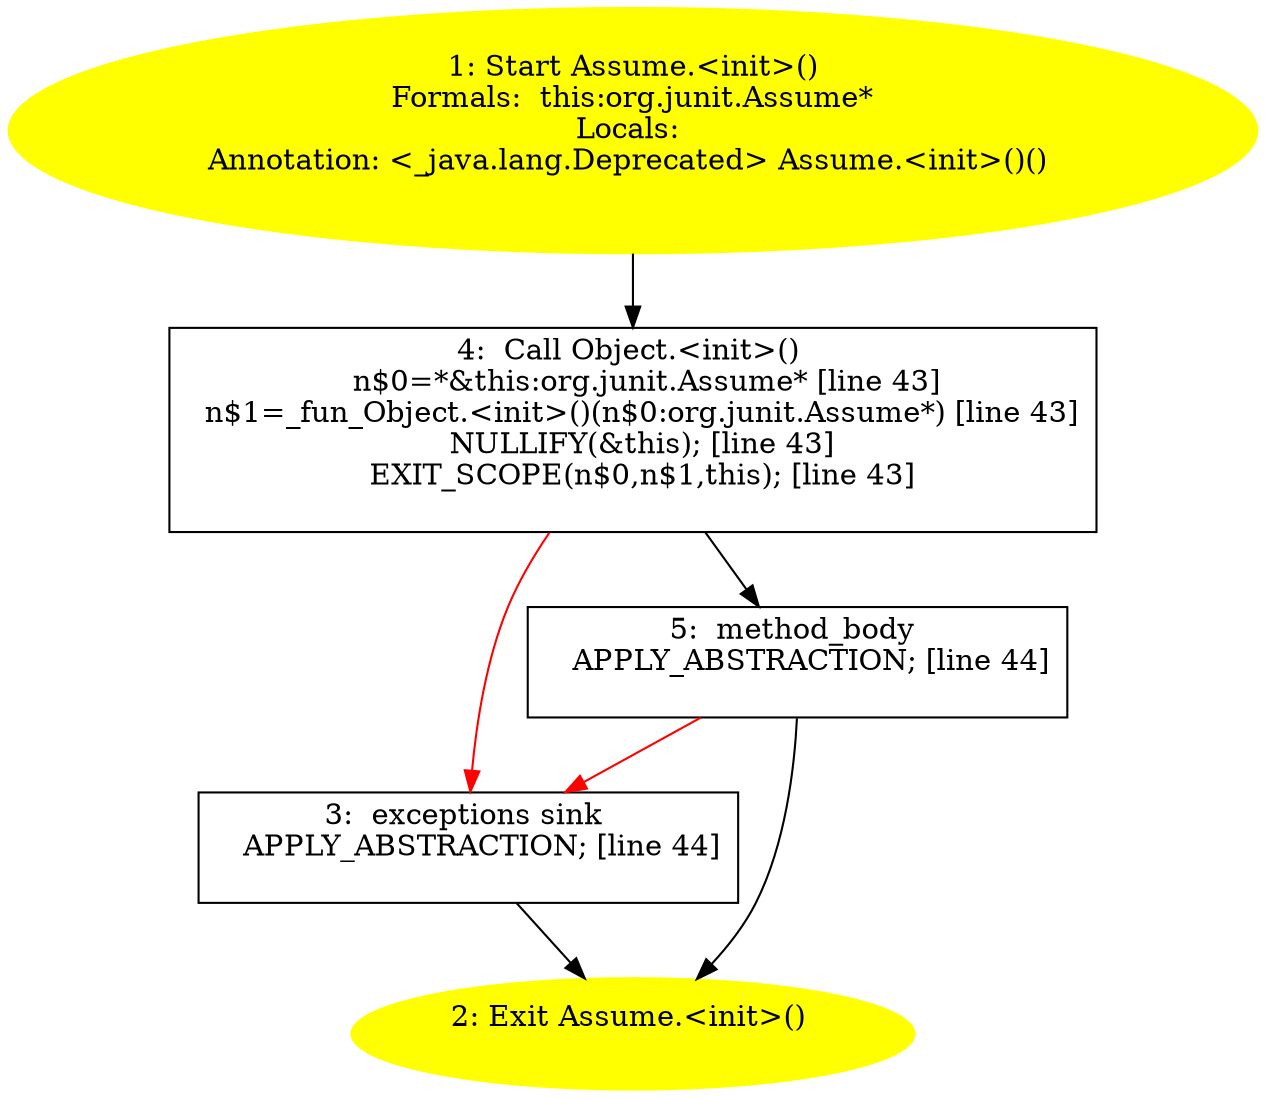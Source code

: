 /* @generated */
digraph cfg {
"org.junit.Assume.<init>().8521521d2692b614b9354e087d802bba_1" [label="1: Start Assume.<init>()\nFormals:  this:org.junit.Assume*\nLocals: \nAnnotation: <_java.lang.Deprecated> Assume.<init>()() \n  " color=yellow style=filled]
	

	 "org.junit.Assume.<init>().8521521d2692b614b9354e087d802bba_1" -> "org.junit.Assume.<init>().8521521d2692b614b9354e087d802bba_4" ;
"org.junit.Assume.<init>().8521521d2692b614b9354e087d802bba_2" [label="2: Exit Assume.<init>() \n  " color=yellow style=filled]
	

"org.junit.Assume.<init>().8521521d2692b614b9354e087d802bba_3" [label="3:  exceptions sink \n   APPLY_ABSTRACTION; [line 44]\n " shape="box"]
	

	 "org.junit.Assume.<init>().8521521d2692b614b9354e087d802bba_3" -> "org.junit.Assume.<init>().8521521d2692b614b9354e087d802bba_2" ;
"org.junit.Assume.<init>().8521521d2692b614b9354e087d802bba_4" [label="4:  Call Object.<init>() \n   n$0=*&this:org.junit.Assume* [line 43]\n  n$1=_fun_Object.<init>()(n$0:org.junit.Assume*) [line 43]\n  NULLIFY(&this); [line 43]\n  EXIT_SCOPE(n$0,n$1,this); [line 43]\n " shape="box"]
	

	 "org.junit.Assume.<init>().8521521d2692b614b9354e087d802bba_4" -> "org.junit.Assume.<init>().8521521d2692b614b9354e087d802bba_5" ;
	 "org.junit.Assume.<init>().8521521d2692b614b9354e087d802bba_4" -> "org.junit.Assume.<init>().8521521d2692b614b9354e087d802bba_3" [color="red" ];
"org.junit.Assume.<init>().8521521d2692b614b9354e087d802bba_5" [label="5:  method_body \n   APPLY_ABSTRACTION; [line 44]\n " shape="box"]
	

	 "org.junit.Assume.<init>().8521521d2692b614b9354e087d802bba_5" -> "org.junit.Assume.<init>().8521521d2692b614b9354e087d802bba_2" ;
	 "org.junit.Assume.<init>().8521521d2692b614b9354e087d802bba_5" -> "org.junit.Assume.<init>().8521521d2692b614b9354e087d802bba_3" [color="red" ];
}
